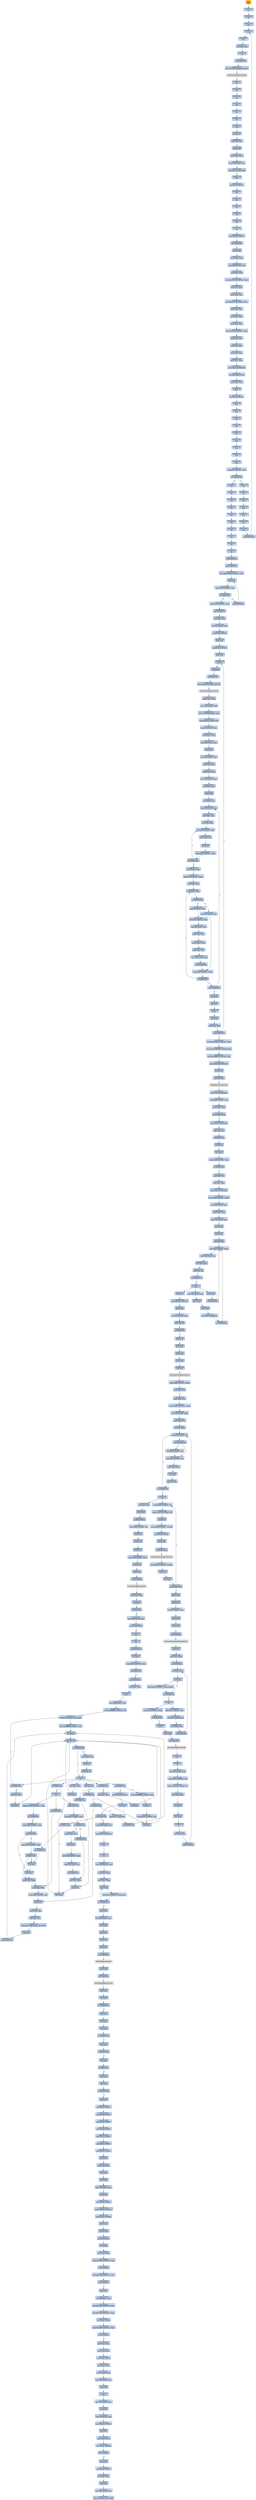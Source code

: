 digraph G {
node[shape=rectangle,style=filled,fillcolor=lightsteelblue,color=lightsteelblue]
bgcolor="transparent"
a0x004014e1nop_[label="start\nnop ",fillcolor="orange",color="lightgrey"];
a0x004014e2nop_[label="0x004014e2\nnop "];
a0x004014e3nop_[label="0x004014e3\nnop "];
a0x004014e4nop_[label="0x004014e4\nnop "];
a0x004014e5nop_[label="0x004014e5\nnop "];
a0x004014e6nop_[label="0x004014e6\nnop "];
a0x004014e7xorl_eax_eax[label="0x004014e7\nxorl %eax, %eax"];
a0x004014e9nop_[label="0x004014e9\nnop "];
a0x004014eacall_0x00401536[label="0x004014ea\ncall 0x00401536"];
a0x00401536jmp_GetTickCount_kernel32_dll[label="0x00401536\njmp GetTickCount@kernel32.dll"];
GetTickCount_kernel32_dll[label="GetTickCount@kernel32.dll",fillcolor="lightgrey",color="lightgrey"];
a0x004014efnop_[label="0x004014ef\nnop "];
a0x004014f0nop_[label="0x004014f0\nnop "];
a0x004014f1nop_[label="0x004014f1\nnop "];
a0x004014f2nop_[label="0x004014f2\nnop "];
a0x004014f3nop_[label="0x004014f3\nnop "];
a0x004014f4nop_[label="0x004014f4\nnop "];
a0x004014f5nop_[label="0x004014f5\nnop "];
a0x004014f6pushl_eax[label="0x004014f6\npushl %eax"];
a0x004014f7call_0x0040158a[label="0x004014f7\ncall 0x0040158a"];
a0x0040158apushl_ebp[label="0x0040158a\npushl %ebp"];
a0x0040158bmovl_esp_ebp[label="0x0040158b\nmovl %esp, %ebp"];
a0x0040158dmovl_0x8ebp__eax[label="0x0040158d\nmovl 0x8(%ebp), %eax"];
a0x00401590movl_eax_0x004010d0[label="0x00401590\nmovl %eax, 0x004010d0"];
a0x00401595leave_[label="0x00401595\nleave "];
a0x00401596ret_0x4UINT16[label="0x00401596\nret $0x4<UINT16>"];
a0x004014fcnop_[label="0x004014fc\nnop "];
a0x004014fdnop_[label="0x004014fd\nnop "];
a0x004014fenop_[label="0x004014fe\nnop "];
a0x004014ffnop_[label="0x004014ff\nnop "];
a0x00401500nop_[label="0x00401500\nnop "];
a0x00401501nop_[label="0x00401501\nnop "];
a0x00401502pushl_0x28UINT8[label="0x00401502\npushl $0x28<UINT8>"];
a0x00401504call_0x00401550[label="0x00401504\ncall 0x00401550"];
a0x00401550pushl_ebp[label="0x00401550\npushl %ebp"];
a0x00401551movl_esp_ebp[label="0x00401551\nmovl %esp, %ebp"];
a0x00401553movl_0x004010d0_eax[label="0x00401553\nmovl 0x004010d0, %eax"];
a0x00401558xorl_edx_edx[label="0x00401558\nxorl %edx, %edx"];
a0x0040155amovl_0x1f31dUINT32_ecx[label="0x0040155a\nmovl $0x1f31d<UINT32>, %ecx"];
a0x0040155fdivl_ecx_eax[label="0x0040155f\ndivl %ecx, %eax"];
a0x00401561movl_eax_ecx[label="0x00401561\nmovl %eax, %ecx"];
a0x00401563movl_0x41a7UINT32_eax[label="0x00401563\nmovl $0x41a7<UINT32>, %eax"];
a0x00401568mull_edx_eax[label="0x00401568\nmull %edx, %eax"];
a0x0040156amovl_ecx_edx[label="0x0040156a\nmovl %ecx, %edx"];
a0x0040156cmovl_eax_ecx[label="0x0040156c\nmovl %eax, %ecx"];
a0x0040156emovl_0xb14UINT32_eax[label="0x0040156e\nmovl $0xb14<UINT32>, %eax"];
a0x00401573mull_edx_eax[label="0x00401573\nmull %edx, %eax"];
a0x00401575subl_eax_ecx[label="0x00401575\nsubl %eax, %ecx"];
a0x00401577xorl_edx_edx[label="0x00401577\nxorl %edx, %edx"];
a0x00401579movl_ecx_eax[label="0x00401579\nmovl %ecx, %eax"];
a0x0040157bmovl_ecx_0x004010d0[label="0x0040157b\nmovl %ecx, 0x004010d0"];
a0x00401581divl_0x8ebp__eax[label="0x00401581\ndivl 0x8(%ebp), %eax"];
a0x00401584movl_edx_eax[label="0x00401584\nmovl %edx, %eax"];
a0x00401586leave_[label="0x00401586\nleave "];
a0x00401587ret_0x4UINT16[label="0x00401587\nret $0x4<UINT16>"];
a0x00401509nop_[label="0x00401509\nnop "];
a0x0040150anop_[label="0x0040150a\nnop "];
a0x0040150bnop_[label="0x0040150b\nnop "];
a0x0040150cnop_[label="0x0040150c\nnop "];
a0x0040150dnop_[label="0x0040150d\nnop "];
a0x0040150enop_[label="0x0040150e\nnop "];
a0x0040150fnop_[label="0x0040150f\nnop "];
a0x00401510nop_[label="0x00401510\nnop "];
a0x00401511nop_[label="0x00401511\nnop "];
a0x00401512cmpl_0xbUINT8_eax[label="0x00401512\ncmpl $0xb<UINT8>, %eax"];
a0x00401515jne_0x00401526[label="0x00401515\njne 0x00401526"];
a0x00401526nop_[label="0x00401526\nnop "];
a0x00401527nop_[label="0x00401527\nnop "];
a0x00401528nop_[label="0x00401528\nnop "];
a0x00401529nop_[label="0x00401529\nnop "];
a0x0040152anop_[label="0x0040152a\nnop "];
a0x0040152bnop_[label="0x0040152b\nnop "];
a0x0040152cnop_[label="0x0040152c\nnop "];
a0x0040152djmp_0x004014e5[label="0x0040152d\njmp 0x004014e5"];
a0x00401517nop_[label="0x00401517\nnop "];
a0x00401518nop_[label="0x00401518\nnop "];
a0x00401519nop_[label="0x00401519\nnop "];
a0x0040151anop_[label="0x0040151a\nnop "];
a0x0040151bnop_[label="0x0040151b\nnop "];
a0x0040151cnop_[label="0x0040151c\nnop "];
a0x0040151dnop_[label="0x0040151d\nnop "];
a0x0040151enop_[label="0x0040151e\nnop "];
a0x0040151fnop_[label="0x0040151f\nnop "];
a0x00401520nop_[label="0x00401520\nnop "];
a0x00401521call_0x0040141f[label="0x00401521\ncall 0x0040141f"];
a0x0040141fjmp_0x00401427[label="0x0040141f\njmp 0x00401427"];
a0x00401427movl_0x401000UINT32_edi[label="0x00401427\nmovl $0x401000<UINT32>, %edi"];
a0x0040142cincl_eax[label="0x0040142c\nincl %eax"];
a0x0040142dcmpl_0x22UINT8_eax[label="0x0040142d\ncmpl $0x22<UINT8>, %eax"];
a0x00401430jbe_0x00401437[label="0x00401430\njbe 0x00401437"];
a0x00401437jmp_0x0040142c[label="0x00401437\njmp 0x0040142c"];
a0x00401432addl_0x16UINT8_edi[label="0x00401432\naddl $0x16<UINT8>, %edi"];
a0x00401435jmp_0x00401439[label="0x00401435\njmp 0x00401439"];
a0x00401439xorl_eax_eax[label="0x00401439\nxorl %eax, %eax"];
a0x0040143bleal_0x21edi__ebx[label="0x0040143b\nleal 0x21(%edi), %ebx"];
a0x0040143epushl_0xaUINT8[label="0x0040143e\npushl $0xa<UINT8>"];
a0x00401440popl_eax[label="0x00401440\npopl %eax"];
a0x00401441pushl_0x4UINT8[label="0x00401441\npushl $0x4<UINT8>"];
a0x00401443popl_ecx[label="0x00401443\npopl %ecx"];
a0x00401444pusha_[label="0x00401444\npusha "];
a0x00401445pushl_edi[label="0x00401445\npushl %edi"];
a0x00401446call_0x0040153c[label="0x00401446\ncall 0x0040153c"];
a0x0040153cjmp_LoadLibraryA_kernel32_dll[label="0x0040153c\njmp LoadLibraryA@kernel32.dll"];
LoadLibraryA_kernel32_dll[label="LoadLibraryA@kernel32.dll",fillcolor="lightgrey",color="lightgrey"];
a0x0040144bxchgl_eax_ebp[label="0x0040144b\nxchgl %eax, %ebp"];
a0x0040144cmovl_0x3cebp__edx[label="0x0040144c\nmovl 0x3c(%ebp), %edx"];
a0x0040144fmovl_0x78edxebp__esi[label="0x0040144f\nmovl 0x78(%edx,%ebp), %esi"];
a0x00401453leal_0x18esiebp__esi[label="0x00401453\nleal 0x18(%esi,%ebp), %esi"];
a0x00401457lodsl_ds_esi__eax[label="0x00401457\nlodsl %ds:(%esi), %eax"];
a0x00401458xchgl_eax_ecx[label="0x00401458\nxchgl %eax, %ecx"];
a0x00401459lodsl_ds_esi__eax[label="0x00401459\nlodsl %ds:(%esi), %eax"];
a0x0040145apushl_eax[label="0x0040145a\npushl %eax"];
a0x0040145blodsl_ds_esi__eax[label="0x0040145b\nlodsl %ds:(%esi), %eax"];
a0x0040145caddl_ebp_eax[label="0x0040145c\naddl %ebp, %eax"];
a0x0040145exchgl_eax_edx[label="0x0040145e\nxchgl %eax, %edx"];
a0x0040145flodsl_ds_esi__eax[label="0x0040145f\nlodsl %ds:(%esi), %eax"];
a0x00401460addl_ebp_eax[label="0x00401460\naddl %ebp, %eax"];
a0x00401462pushl_eax[label="0x00401462\npushl %eax"];
a0x00401463movl_edx_esi[label="0x00401463\nmovl %edx, %esi"];
a0x00401465lodsl_ds_esi__eax[label="0x00401465\nlodsl %ds:(%esi), %eax"];
a0x00401466addl_ebp_eax[label="0x00401466\naddl %ebp, %eax"];
a0x00401468xorl_edx_edx[label="0x00401468\nxorl %edx, %edx"];
a0x0040146aroll_0x3UINT8_edx[label="0x0040146a\nroll $0x3<UINT8>, %edx"];
a0x0040146dxorb_eax__dl[label="0x0040146d\nxorb (%eax), %dl"];
a0x0040146fincl_eax[label="0x0040146f\nincl %eax"];
a0x00401470cmpb_0x0UINT8_eax_[label="0x00401470\ncmpb $0x0<UINT8>, (%eax)"];
a0x00401473jne_0x0040146a[label="0x00401473\njne 0x0040146a"];
a0x00401475movl_esp__eax[label="0x00401475\nmovl (%esp), %eax"];
a0x00401478addl_0x2UINT8_esp_[label="0x00401478\naddl $0x2<UINT8>, (%esp)"];
a0x0040147cmovl_ebx_edi[label="0x0040147c\nmovl %ebx, %edi"];
a0x0040147ecmpl_edx_edi_[label="0x0040147e\ncmpl %edx, (%edi)"];
a0x00401480jne_0x00401495[label="0x00401480\njne 0x00401495"];
a0x00401495scasl_es_edi__eax[label="0x00401495\nscasl %es:(%edi), %eax"];
a0x00401496cmpl_0x0UINT8_edi_[label="0x00401496\ncmpl $0x0<UINT8>, (%edi)"];
a0x00401499jne_0x0040147e[label="0x00401499\njne 0x0040147e"];
a0x0040149bloop_0x00401465[label="0x0040149b\nloop 0x00401465"];
a0x00401482movzwl_eax__eax[label="0x00401482\nmovzwl (%eax), %eax"];
a0x00401485shll_0x2UINT8_eax[label="0x00401485\nshll $0x2<UINT8>, %eax"];
a0x00401488addl_0x4esp__eax[label="0x00401488\naddl 0x4(%esp), %eax"];
a0x0040148caddl_ebp_eax[label="0x0040148c\naddl %ebp, %eax"];
a0x0040148emovl_eax__eax[label="0x0040148e\nmovl (%eax), %eax"];
a0x00401490addl_ebp_eax[label="0x00401490\naddl %ebp, %eax"];
a0x00401492stosl_eax_es_edi_[label="0x00401492\nstosl %eax, %es:(%edi)"];
a0x00401493jmp_0x00401496[label="0x00401493\njmp 0x00401496"];
a0x0040149dpopl_eax[label="0x0040149d\npopl %eax"];
a0x0040149epopl_eax[label="0x0040149e\npopl %eax"];
a0x0040149fpopa_[label="0x0040149f\npopa "];
a0x004014a0decl_eax[label="0x004014a0\ndecl %eax"];
a0x004014a1addl_eax_edi[label="0x004014a1\naddl %eax, %edi"];
a0x004014a3loop_0x00401444[label="0x004014a3\nloop 0x00401444"];
a0x004014a5movl_0x40159cUINT32_ebp[label="0x004014a5\nmovl $0x40159c<UINT32>, %ebp"];
a0x004014aamovb_0x0UINT8_0x400ebp_[label="0x004014aa\nmovb $0x0<UINT8>, 0x400(%ebp)"];
a0x004014b1movl_0x40abfcUINT32_esi[label="0x004014b1\nmovl $0x40abfc<UINT32>, %esi"];
a0x004014b6pushl_0x5200UINT32[label="0x004014b6\npushl $0x5200<UINT32>"];
a0x004014bbpushl_ecx[label="0x004014bb\npushl %ecx"];
a0x004014bccall_0x24ebx_[label="0x004014bc\ncall 0x24(%ebx)"];
GlobalAlloc_kernel32_dll[label="GlobalAlloc@kernel32.dll",fillcolor="lightgrey",color="lightgrey"];
a0x004014bfmovl_eax_0x60ebx_[label="0x004014bf\nmovl %eax, 0x60(%ebx)"];
a0x004014c2subl_0x4UINT8_esi[label="0x004014c2\nsubl $0x4<UINT8>, %esi"];
a0x004014c5movl_esi__ecx[label="0x004014c5\nmovl (%esi), %ecx"];
a0x004014c7jecxz_0x004014d5[label="0x004014c7\njecxz 0x004014d5"];
a0x004014c9movl_ecx_0x6cebx_[label="0x004014c9\nmovl %ecx, 0x6c(%ebx)"];
a0x004014ccsubl_ecx_esi[label="0x004014cc\nsubl %ecx, %esi"];
a0x004014cecall_0x004011ef[label="0x004014ce\ncall 0x004011ef"];
a0x004011efpushl_esi[label="0x004011ef\npushl %esi"];
a0x004011f0incl_eax[label="0x004011f0\nincl %eax"];
a0x004011f1cmpl_0x22UINT8_eax[label="0x004011f1\ncmpl $0x22<UINT8>, %eax"];
a0x004011f4jbe_0x004011f8[label="0x004011f4\njbe 0x004011f8"];
a0x004011f6jmp_0x004011fa[label="0x004011f6\njmp 0x004011fa"];
a0x004011faxorl_eax_eax[label="0x004011fa\nxorl %eax, %eax"];
a0x004011fcmovl_esp_0x64ebx_[label="0x004011fc\nmovl %esp, 0x64(%ebx)"];
a0x004011ffmovb_0x0UINT8_ebp_[label="0x004011ff\nmovb $0x0<UINT8>, (%ebp)"];
a0x00401203lodsl_ds_esi__eax[label="0x00401203\nlodsl %ds:(%esi), %eax"];
a0x00401204xchgl_eax_edx[label="0x00401204\nxchgl %eax, %edx"];
a0x00401205lodsl_ds_esi__eax[label="0x00401205\nlodsl %ds:(%esi), %eax"];
a0x00401206pushl_eax[label="0x00401206\npushl %eax"];
a0x00401207pushl_esi[label="0x00401207\npushl %esi"];
a0x00401208call_0x58ebx_[label="0x00401208\ncall 0x58(%ebx)"];
a0x00401413rorb_0x4UINT8_esi_[label="0x00401413\nrorb $0x4<UINT8>, (%esi)"];
a0x00401416lodsb_ds_esi__al[label="0x00401416\nlodsb %ds:(%esi), %al"];
a0x00401417decl_0x6cebx_[label="0x00401417\ndecl 0x6c(%ebx)"];
a0x0040141atestb_al_al[label="0x0040141a\ntestb %al, %al"];
a0x0040141cjne_0x00401413[label="0x0040141c\njne 0x00401413"];
a0x0040141eret[label="0x0040141e\nret"];
a0x0040120bpushl_esi[label="0x0040120b\npushl %esi"];
a0x0040120ccall_0x58ebx_[label="0x0040120c\ncall 0x58(%ebx)"];
a0x0040120flodsl_ds_esi__eax[label="0x0040120f\nlodsl %ds:(%esi), %eax"];
a0x00401210pushl_eax[label="0x00401210\npushl %eax"];
a0x00401211pushl_edx[label="0x00401211\npushl %edx"];
a0x00401212movl_esi_0x68ebx_[label="0x00401212\nmovl %esi, 0x68(%ebx)"];
a0x00401215call_0x58ebx_[label="0x00401215\ncall 0x58(%ebx)"];
a0x00401218pushl_esi[label="0x00401218\npushl %esi"];
a0x00401219pushl_0x1f4UINT32[label="0x00401219\npushl $0x1f4<UINT32>"];
a0x0040121epushl_ebp[label="0x0040121e\npushl %ebp"];
a0x0040121fmovl_0x1cebx__ecx[label="0x0040121f\nmovl 0x1c(%ebx), %ecx"];
a0x00401222testb_dl_dl[label="0x00401222\ntestb %dl, %dl"];
a0x00401224je_0x00401249[label="0x00401224\nje 0x00401249"];
a0x00401249popl_eax[label="0x00401249\npopl %eax"];
a0x0040124apopl_edx[label="0x0040124a\npopl %edx"];
a0x0040124bpushl_eax[label="0x0040124b\npushl %eax"];
a0x0040124cpushl_edx[label="0x0040124c\npushl %edx"];
a0x0040124dcall_ecx[label="0x0040124d\ncall %ecx"];
GetTempPathA_kernel32_dll[label="GetTempPathA@kernel32.dll",fillcolor="lightgrey",color="lightgrey"];
a0x0040124fcmpb_0x0UINT8_ebp_[label="0x0040124f\ncmpb $0x0<UINT8>, (%ebp)"];
a0x00401253jne_0x00401259[label="0x00401253\njne 0x00401259"];
a0x00401259movl_ebp_edi[label="0x00401259\nmovl %ebp, %edi"];
a0x0040125bmovl_0x1f4UINT32_ecx[label="0x0040125b\nmovl $0x1f4<UINT32>, %ecx"];
a0x00401260movl_0x5cebx__edx[label="0x00401260\nmovl 0x5c(%ebx), %edx"];
a0x00401263movl_ebp_esi[label="0x00401263\nmovl %ebp, %esi"];
a0x00401265call_0x54ebx_[label="0x00401265\ncall 0x54(%ebx)"];
a0x00401402lodsb_ds_esi__al[label="0x00401402\nlodsb %ds:(%esi), %al"];
a0x00401403jecxz_0x00401408[label="0x00401403\njecxz 0x00401408"];
a0x00401405rolb_0x4UINT8_al[label="0x00401405\nrolb $0x4<UINT8>, %al"];
a0x00401408rorb_0x4UINT8_al[label="0x00401408\nrorb $0x4<UINT8>, %al"];
a0x0040140bmovb_al_edx_[label="0x0040140b\nmovb %al, (%edx)"];
a0x0040140dincl_edx[label="0x0040140d\nincl %edx"];
a0x0040140etestb_al_al[label="0x0040140e\ntestb %al, %al"];
a0x00401410jne_0x00401402[label="0x00401410\njne 0x00401402"];
a0x00401412ret[label="0x00401412\nret"];
a0x00401268movb_0x5cUINT8_al[label="0x00401268\nmovb $0x5c<UINT8>, %al"];
a0x0040126arepnz_scasb_es_edi__al[label="0x0040126a\nrepnz scasb %es:(%edi), %al"];
a0x0040126cpushl_ecx[label="0x0040126c\npushl %ecx"];
a0x0040126dmovb_0x0UINT8__1edi_[label="0x0040126d\nmovb $0x0<UINT8>, -1(%edi)"];
a0x00401271pushl_0x0UINT8[label="0x00401271\npushl $0x0<UINT8>"];
a0x00401273pushl_ebp[label="0x00401273\npushl %ebp"];
a0x00401274call_0x38ebx_[label="0x00401274\ncall 0x38(%ebx)"];
CreateDirectoryA_kernel32_dll[label="CreateDirectoryA@kernel32.dll",fillcolor="lightgrey",color="lightgrey"];
a0x00401277movb_0x5cUINT8__1edi_[label="0x00401277\nmovb $0x5c<UINT8>, -1(%edi)"];
a0x0040127bpopl_ecx[label="0x0040127b\npopl %ecx"];
a0x0040127cincl_ecx[label="0x0040127c\nincl %ecx"];
a0x0040127dloop_0x00401268[label="0x0040127d\nloop 0x00401268"];
a0x0040127fpushl_ebp[label="0x0040127f\npushl %ebp"];
a0x00401280pushl_ecx[label="0x00401280\npushl %ecx"];
a0x00401281leal_0x70ebx__eax[label="0x00401281\nleal 0x70(%ebx), %eax"];
a0x00401284pushl_eax[label="0x00401284\npushl %eax"];
a0x00401285pushl_ebp[label="0x00401285\npushl %ebp"];
a0x00401286call_0x18ebx_[label="0x00401286\ncall 0x18(%ebx)"];
GetTempFileNameA_kernel32_dll[label="GetTempFileNameA@kernel32.dll",fillcolor="lightgrey",color="lightgrey"];
a0x00401289popl_esi[label="0x00401289\npopl %esi"];
a0x0040128amovl_esi_edx[label="0x0040128a\nmovl %esi, %edx"];
a0x0040128ccall_0x50ebx_[label="0x0040128c\ncall 0x50(%ebx)"];
a0x004013f7xorl_ecx_ecx[label="0x004013f7\nxorl %ecx, %ecx"];
a0x004013f9incl_ecx[label="0x004013f9\nincl %ecx"];
a0x004013facmpb_0x0UINT8__1ecxedx_[label="0x004013fa\ncmpb $0x0<UINT8>, -1(%ecx,%edx)"];
a0x004013ffjne_0x004013f9[label="0x004013ff\njne 0x004013f9"];
a0x00401401ret[label="0x00401401\nret"];
a0x0040128faddl_0xcUINT8_ecx[label="0x0040128f\naddl $0xc<UINT8>, %ecx"];
a0x00401292subl_ecx_0x6cebx_[label="0x00401292\nsubl %ecx, 0x6c(%ebx)"];
a0x00401295movl_ebp_edx[label="0x00401295\nmovl %ebp, %edx"];
a0x00401297call_0x50ebx_[label="0x00401297\ncall 0x50(%ebx)"];
a0x0040129ashrl_0xcUINT8_esp_[label="0x0040129a\nshrl $0xc<UINT8>, (%esp)"];
a0x0040129ejae_0x004012a6[label="0x0040129e\njae 0x004012a6"];
a0x004012a6pusha_[label="0x004012a6\npusha "];
a0x004012a7pushl_ebp[label="0x004012a7\npushl %ebp"];
a0x004012a8call_0x2cebx_[label="0x004012a8\ncall 0x2c(%ebx)"];
DeleteFileA_kernel32_dll[label="DeleteFileA@kernel32.dll",fillcolor="lightgrey",color="lightgrey"];
a0x004012abpopa_[label="0x004012ab\npopa "];
a0x004012acstd_[label="0x004012ac\nstd "];
a0x004012adleal_ecxedx__edi[label="0x004012ad\nleal (%ecx,%edx), %edi"];
a0x004012b0movb_0x5cUINT8_al[label="0x004012b0\nmovb $0x5c<UINT8>, %al"];
a0x004012b2repnz_scasb_es_edi__al[label="0x004012b2\nrepnz scasb %es:(%edi), %al"];
a0x004012b4movl_edi_edx[label="0x004012b4\nmovl %edi, %edx"];
a0x004012b6incl_edx[label="0x004012b6\nincl %edx"];
a0x004012b7incl_edx[label="0x004012b7\nincl %edx"];
a0x004012b8cld_[label="0x004012b8\ncld "];
a0x004012b9xorl_ecx_ecx[label="0x004012b9\nxorl %ecx, %ecx"];
a0x004012bbcall_0x54ebx_[label="0x004012bb\ncall 0x54(%ebx)"];
a0x004012bexorl_eax_eax[label="0x004012be\nxorl %eax, %eax"];
a0x004012c0pushl_eax[label="0x004012c0\npushl %eax"];
a0x004012c1pushl_0x8esp_[label="0x004012c1\npushl 0x8(%esp)"];
a0x004012c5movb_0x2UINT8_cl[label="0x004012c5\nmovb $0x2<UINT8>, %cl"];
a0x004012c7pushl_ecx[label="0x004012c7\npushl %ecx"];
a0x004012c8pushl_eax[label="0x004012c8\npushl %eax"];
a0x004012c9pushl_ecx[label="0x004012c9\npushl %ecx"];
a0x004012cashll_0x1dUINT8_ecx[label="0x004012ca\nshll $0x1d<UINT8>, %ecx"];
a0x004012cdpushl_ecx[label="0x004012cd\npushl %ecx"];
a0x004012cepushl_ebp[label="0x004012ce\npushl %ebp"];
a0x004012cfcall_0x10ebx_[label="0x004012cf\ncall 0x10(%ebx)"];
CreateFileA_kernel32_dll[label="CreateFileA@kernel32.dll",fillcolor="lightgrey",color="lightgrey"];
a0x004012d2movl_eax_edi[label="0x004012d2\nmovl %eax, %edi"];
a0x004012d4incl_eax[label="0x004012d4\nincl %eax"];
a0x004012d5je_0x004013f2[label="0x004012d5\nje 0x004013f2"];
a0x004012dbmovl_0x6cebx__ecx[label="0x004012db\nmovl 0x6c(%ebx), %ecx"];
a0x004012dejecxz_0x00401300[label="0x004012de\njecxz 0x00401300"];
a0x004012e0nop_[label="0x004012e0\nnop "];
a0x004012e1nop_[label="0x004012e1\nnop "];
a0x004012e2call_0x00401150[label="0x004012e2\ncall 0x00401150"];
a0x00401150incl_eax[label="0x00401150\nincl %eax"];
a0x00401151cmpl_0x22UINT8_eax[label="0x00401151\ncmpl $0x22<UINT8>, %eax"];
a0x00401154jbe_0x00401158[label="0x00401154\njbe 0x00401158"];
a0x00401156jmp_0x0040115c[label="0x00401156\njmp 0x0040115c"];
a0x0040115cxorl_eax_eax[label="0x0040115c\nxorl %eax, %eax"];
a0x0040115epusha_[label="0x0040115e\npusha "];
a0x0040115fmovl_0x60ebx__edi[label="0x0040115f\nmovl 0x60(%ebx), %edi"];
a0x00401162movb_0xffffff80UINT8_dl[label="0x00401162\nmovb $0xffffff80<UINT8>, %dl"];
a0x00401164movsb_ds_esi__es_edi_[label="0x00401164\nmovsb %ds:(%esi), %es:(%edi)"];
a0x00401165movb_0xffffff80UINT8_dh[label="0x00401165\nmovb $0xffffff80<UINT8>, %dh"];
a0x00401167call_ebx_[label="0x00401167\ncall (%ebx)"];
a0x004011d0addb_dl_dl[label="0x004011d0\naddb %dl, %dl"];
a0x004011d2jne_0x004011d9[label="0x004011d2\njne 0x004011d9"];
a0x004011d4movb_esi__dl[label="0x004011d4\nmovb (%esi), %dl"];
a0x004011d6incl_esi[label="0x004011d6\nincl %esi"];
a0x004011d7adcb_dl_dl[label="0x004011d7\nadcb %dl, %dl"];
a0x004011d9ret[label="0x004011d9\nret"];
a0x00401169jae_0x00401164[label="0x00401169\njae 0x00401164"];
a0x0040116bxorl_ecx_ecx[label="0x0040116b\nxorl %ecx, %ecx"];
a0x0040116dcall_ebx_[label="0x0040116d\ncall (%ebx)"];
a0x0040116fjae_0x00401187[label="0x0040116f\njae 0x00401187"];
a0x00401171xorl_eax_eax[label="0x00401171\nxorl %eax, %eax"];
a0x00401173call_ebx_[label="0x00401173\ncall (%ebx)"];
a0x00401175jae_0x0040119a[label="0x00401175\njae 0x0040119a"];
a0x00401177movb_0xffffff80UINT8_dh[label="0x00401177\nmovb $0xffffff80<UINT8>, %dh"];
a0x00401179incl_ecx[label="0x00401179\nincl %ecx"];
a0x0040117amovb_0x10UINT8_al[label="0x0040117a\nmovb $0x10<UINT8>, %al"];
a0x0040117ccall_ebx_[label="0x0040117c\ncall (%ebx)"];
a0x0040117eadcb_al_al[label="0x0040117e\nadcb %al, %al"];
a0x00401180jae_0x0040117c[label="0x00401180\njae 0x0040117c"];
a0x00401182jne_0x004011c6[label="0x00401182\njne 0x004011c6"];
a0x00401184stosb_al_es_edi_[label="0x00401184\nstosb %al, %es:(%edi)"];
a0x00401185jmp_0x00401167[label="0x00401185\njmp 0x00401167"];
a0x0040119alodsb_ds_esi__al[label="0x0040119a\nlodsb %ds:(%esi), %al"];
a0x0040119bshrl_eax[label="0x0040119b\nshrl %eax"];
a0x0040119dje_0x004011e6[label="0x0040119d\nje 0x004011e6"];
a0x0040119fadcl_ecx_ecx[label="0x0040119f\nadcl %ecx, %ecx"];
a0x004011a1jmp_0x004011bf[label="0x004011a1\njmp 0x004011bf"];
a0x004011bfincl_ecx[label="0x004011bf\nincl %ecx"];
a0x004011c0incl_ecx[label="0x004011c0\nincl %ecx"];
a0x004011c1xchgl_eax_ebp[label="0x004011c1\nxchgl %eax, %ebp"];
a0x004011c2movl_ebp_eax[label="0x004011c2\nmovl %ebp, %eax"];
a0x004011c4movb_0x0UINT8_dh[label="0x004011c4\nmovb $0x0<UINT8>, %dh"];
a0x004011c6pushl_esi[label="0x004011c6\npushl %esi"];
a0x004011c7movl_edi_esi[label="0x004011c7\nmovl %edi, %esi"];
a0x004011c9subl_eax_esi[label="0x004011c9\nsubl %eax, %esi"];
a0x004011cbrepz_movsb_ds_esi__es_edi_[label="0x004011cb\nrepz movsb %ds:(%esi), %es:(%edi)"];
a0x004011cdpopl_esi[label="0x004011cd\npopl %esi"];
a0x004011cejmp_0x00401167[label="0x004011ce\njmp 0x00401167"];
a0x00401187call_0x004011dc[label="0x00401187\ncall 0x004011dc"];
a0x004011dcincl_ecx[label="0x004011dc\nincl %ecx"];
a0x004011ddcall_ebx_[label="0x004011dd\ncall (%ebx)"];
a0x004011dfadcl_ecx_ecx[label="0x004011df\nadcl %ecx, %ecx"];
a0x004011e1call_ebx_[label="0x004011e1\ncall (%ebx)"];
a0x004011e3jb_0x004011dd[label="0x004011e3\njb 0x004011dd"];
a0x004011e5ret[label="0x004011e5\nret"];
a0x0040118caddb_dh_dh[label="0x0040118c\naddb %dh, %dh"];
a0x0040118esbbl_0x1UINT8_ecx[label="0x0040118e\nsbbl $0x1<UINT8>, %ecx"];
a0x00401191jne_0x004011a3[label="0x00401191\njne 0x004011a3"];
a0x00401193call_0x004011da[label="0x00401193\ncall 0x004011da"];
a0x004011daxorl_ecx_ecx[label="0x004011da\nxorl %ecx, %ecx"];
a0x00401198jmp_0x004011c2[label="0x00401198\njmp 0x004011c2"];
a0x004011a3xchgl_eax_ecx[label="0x004011a3\nxchgl %eax, %ecx"];
a0x004011a4decl_eax[label="0x004011a4\ndecl %eax"];
a0x004011a5shll_0x8UINT8_eax[label="0x004011a5\nshll $0x8<UINT8>, %eax"];
a0x004011a8lodsb_ds_esi__al[label="0x004011a8\nlodsb %ds:(%esi), %al"];
a0x004011a9call_0x004011da[label="0x004011a9\ncall 0x004011da"];
a0x004011aecmpl_0x7d00UINT32_eax[label="0x004011ae\ncmpl $0x7d00<UINT32>, %eax"];
a0x004011b3jae_0x004011bf[label="0x004011b3\njae 0x004011bf"];
a0x004011b5cmpb_0x5UINT8_ah[label="0x004011b5\ncmpb $0x5<UINT8>, %ah"];
a0x004011b8jae_0x004011c0[label="0x004011b8\njae 0x004011c0"];
a0x004011bacmpl_0x7fUINT8_eax[label="0x004011ba\ncmpl $0x7f<UINT8>, %eax"];
a0x004011bdja_0x004011c1[label="0x004011bd\nja 0x004011c1"];
a0x004011e6subl_0x60ebx__edi[label="0x004011e6\nsubl 0x60(%ebx), %edi"];
a0x004011e9movl_edi_0x1cesp_[label="0x004011e9\nmovl %edi, 0x1c(%esp)"];
a0x004011edpopa_[label="0x004011ed\npopa "];
a0x004011eeret[label="0x004011ee\nret"];
a0x004012e7movl_0x60ebx__esi[label="0x004012e7\nmovl 0x60(%ebx), %esi"];
a0x004012eamovl_eax_ecx[label="0x004012ea\nmovl %eax, %ecx"];
a0x004012ecmovl_ecx_eax[label="0x004012ec\nmovl %ecx, %eax"];
a0x004012eedecl_eax[label="0x004012ee\ndecl %eax"];
a0x004012efrorb_0x3UINT8_eaxesi_[label="0x004012ef\nrorb $0x3<UINT8>, (%eax,%esi)"];
a0x004012f3jne_0x004012ee[label="0x004012f3\njne 0x004012ee"];
a0x004012f5pushl_eax[label="0x004012f5\npushl %eax"];
a0x004012f6leal_0x6cebx__eax[label="0x004012f6\nleal 0x6c(%ebx), %eax"];
a0x004012f9pushl_eax[label="0x004012f9\npushl %eax"];
a0x004012fapushl_ecx[label="0x004012fa\npushl %ecx"];
a0x004012fbpushl_esi[label="0x004012fb\npushl %esi"];
a0x004012fcpushl_edi[label="0x004012fc\npushl %edi"];
a0x004012fdcall_0x28ebx_[label="0x004012fd\ncall 0x28(%ebx)"];
WriteFile_kernel32_dll[label="WriteFile@kernel32.dll",fillcolor="lightgrey",color="lightgrey"];
a0x00401300pushl_edi[label="0x00401300\npushl %edi"];
a0x00401301call_0x4ebx_[label="0x00401301\ncall 0x4(%ebx)"];
CloseHandle_kernel32_dll[label="CloseHandle@kernel32.dll",fillcolor="lightgrey",color="lightgrey"];
a0x00401304popl_edi[label="0x00401304\npopl %edi"];
a0x00401305shrl_edi[label="0x00401305\nshrl %edi"];
a0x00401307jae_0x00401316[label="0x00401307\njae 0x00401316"];
a0x00401316popl_eax[label="0x00401316\npopl %eax"];
a0x00401317popl_edx[label="0x00401317\npopl %edx"];
a0x00401318shrl_edi[label="0x00401318\nshrl %edi"];
a0x0040131ajae_0x00401352[label="0x0040131a\njae 0x00401352"];
a0x00401352shrl_edi[label="0x00401352\nshrl %edi"];
a0x00401354jae_0x0040136f[label="0x00401354\njae 0x0040136f"];
a0x0040136fshrl_edi[label="0x0040136f\nshrl %edi"];
a0x00401371jb_0x004013f2[label="0x00401371\njb 0x004013f2"];
a0x00401373popl_edx[label="0x00401373\npopl %edx"];
a0x00401374shrl_edi[label="0x00401374\nshrl %edi"];
a0x00401376jae_0x004013b4[label="0x00401376\njae 0x004013b4"];
a0x004013b4popl_ecx[label="0x004013b4\npopl %ecx"];
a0x004013b5pushl_0x0UINT8[label="0x004013b5\npushl $0x0<UINT8>"];
a0x004013b7pushl_0x0UINT8[label="0x004013b7\npushl $0x0<UINT8>"];
a0x004013b9pushl_0x0UINT8[label="0x004013b9\npushl $0x0<UINT8>"];
a0x004013bbpushl_0x0UINT8[label="0x004013bb\npushl $0x0<UINT8>"];
a0x004013bdpushl_0x0UINT8[label="0x004013bd\npushl $0x0<UINT8>"];
a0x004013bfpushl_0x0UINT8[label="0x004013bf\npushl $0x0<UINT8>"];
a0x004013c1pushl_0x0UINT8[label="0x004013c1\npushl $0x0<UINT8>"];
a0x004013c3pushl_ecx[label="0x004013c3\npushl %ecx"];
a0x004013c4pushl_0x5cebx_[label="0x004013c4\npushl 0x5c(%ebx)"];
a0x004013c7pushl_edx[label="0x004013c7\npushl %edx"];
a0x004013c8pushl_ebp[label="0x004013c8\npushl %ebp"];
a0x004013c9leal_0x70ebx__eax[label="0x004013c9\nleal 0x70(%ebx), %eax"];
a0x004013ccpushl_eax[label="0x004013cc\npushl %eax"];
a0x004013cdpushl_0x0UINT8[label="0x004013cd\npushl $0x0<UINT8>"];
a0x004013cfpushl_0x240UINT32[label="0x004013cf\npushl $0x240<UINT32>"];
a0x004013d4pushl_0x3cUINT8[label="0x004013d4\npushl $0x3c<UINT8>"];
a0x004013d6pushl_esp[label="0x004013d6\npushl %esp"];
a0x004013d7call_0x8ebx_[label="0x004013d7\ncall 0x8(%ebx)"];
a0x7ca40e25movl_edi_edi[label="0x7ca40e25\nmovl %edi, %edi"];
a0x7ca40e27pushl_ebp[label="0x7ca40e27\npushl %ebp"];
a0x7ca40e28movl_esp_ebp[label="0x7ca40e28\nmovl %esp, %ebp"];
a0x7ca40e2amovl_0x1094UINT32_eax[label="0x7ca40e2a\nmovl $0x1094<UINT32>, %eax"];
a0x7ca40e2fcall_0x7c9ef414[label="0x7ca40e2f\ncall 0x7c9ef414"];
a0x7c9ef414cmpl_0x1000UINT32_eax[label="0x7c9ef414\ncmpl $0x1000<UINT32>, %eax"];
a0x7c9ef419jae_0x7ca23a10[label="0x7c9ef419\njae 0x7ca23a10"];
a0x7ca23a10pushl_ecx[label="0x7ca23a10\npushl %ecx"];
a0x7ca23a11leal_0x8esp__ecx[label="0x7ca23a11\nleal 0x8(%esp), %ecx"];
a0x7ca23a15subl_0x1000UINT32_ecx[label="0x7ca23a15\nsubl $0x1000<UINT32>, %ecx"];
a0x7ca23a1bsubl_0x1000UINT32_eax[label="0x7ca23a1b\nsubl $0x1000<UINT32>, %eax"];
a0x7ca23a20testl_eax_ecx_[label="0x7ca23a20\ntestl %eax, (%ecx)"];
a0x7ca23a22cmpl_0x1000UINT32_eax[label="0x7ca23a22\ncmpl $0x1000<UINT32>, %eax"];
a0x7ca23a27jae_0x7ca23a15[label="0x7ca23a27\njae 0x7ca23a15"];
a0x7ca23a29subl_eax_ecx[label="0x7ca23a29\nsubl %eax, %ecx"];
a0x7ca23a2bmovl_esp_eax[label="0x7ca23a2b\nmovl %esp, %eax"];
a0x7ca23a2dtestl_eax_ecx_[label="0x7ca23a2d\ntestl %eax, (%ecx)"];
a0x7ca23a2fmovl_ecx_esp[label="0x7ca23a2f\nmovl %ecx, %esp"];
a0x7ca23a31movl_eax__ecx[label="0x7ca23a31\nmovl (%eax), %ecx"];
a0x7ca23a33movl_0x4eax__eax[label="0x7ca23a33\nmovl 0x4(%eax), %eax"];
a0x7ca23a36pushl_eax[label="0x7ca23a36\npushl %eax"];
a0x7ca23a37ret[label="0x7ca23a37\nret"];
a0x7ca40e34movl_0x7cbcf548_eax[label="0x7ca40e34\nmovl 0x7cbcf548, %eax"];
a0x7ca40e39pushl_esi[label="0x7ca40e39\npushl %esi"];
a0x7ca40e3amovl_0x8ebp__esi[label="0x7ca40e3a\nmovl 0x8(%ebp), %esi"];
a0x7ca40e3dpushl_0x3cUINT8[label="0x7ca40e3d\npushl $0x3c<UINT8>"];
a0x7ca40e3fpopl_edx[label="0x7ca40e3f\npopl %edx"];
a0x7ca40e40cmpl_edx_esi_[label="0x7ca40e40\ncmpl %edx, (%esi)"];
a0x7ca40e42movl_eax__4ebp_[label="0x7ca40e42\nmovl %eax, -4(%ebp)"];
a0x7ca40e45jne_0x7ca4abf7[label="0x7ca40e45\njne 0x7ca4abf7"];
a0x7ca40e4bpushl_edi[label="0x7ca40e4b\npushl %edi"];
a0x7ca40e4cpushl_0xeUINT8[label="0x7ca40e4c\npushl $0xe<UINT8>"];
a0x7ca40e4exorl_eax_eax[label="0x7ca40e4e\nxorl %eax, %eax"];
a0x7ca40e50popl_ecx[label="0x7ca40e50\npopl %ecx"];
a0x7ca40e51leal__4240ebp__edi[label="0x7ca40e51\nleal -4240(%ebp), %edi"];
a0x7ca40e57repz_stosl_eax_es_edi_[label="0x7ca40e57\nrepz stosl %eax, %es:(%edi)"];
a0x004014e1nop_ -> a0x004014e2nop_ [color="#000000"];
a0x004014e2nop_ -> a0x004014e3nop_ [color="#000000"];
a0x004014e3nop_ -> a0x004014e4nop_ [color="#000000"];
a0x004014e4nop_ -> a0x004014e5nop_ [color="#000000"];
a0x004014e5nop_ -> a0x004014e6nop_ [color="#000000"];
a0x004014e6nop_ -> a0x004014e7xorl_eax_eax [color="#000000"];
a0x004014e7xorl_eax_eax -> a0x004014e9nop_ [color="#000000"];
a0x004014e9nop_ -> a0x004014eacall_0x00401536 [color="#000000"];
a0x004014eacall_0x00401536 -> a0x00401536jmp_GetTickCount_kernel32_dll [color="#000000"];
a0x00401536jmp_GetTickCount_kernel32_dll -> GetTickCount_kernel32_dll [color="#000000"];
GetTickCount_kernel32_dll -> a0x004014efnop_ [color="#000000"];
a0x004014efnop_ -> a0x004014f0nop_ [color="#000000"];
a0x004014f0nop_ -> a0x004014f1nop_ [color="#000000"];
a0x004014f1nop_ -> a0x004014f2nop_ [color="#000000"];
a0x004014f2nop_ -> a0x004014f3nop_ [color="#000000"];
a0x004014f3nop_ -> a0x004014f4nop_ [color="#000000"];
a0x004014f4nop_ -> a0x004014f5nop_ [color="#000000"];
a0x004014f5nop_ -> a0x004014f6pushl_eax [color="#000000"];
a0x004014f6pushl_eax -> a0x004014f7call_0x0040158a [color="#000000"];
a0x004014f7call_0x0040158a -> a0x0040158apushl_ebp [color="#000000"];
a0x0040158apushl_ebp -> a0x0040158bmovl_esp_ebp [color="#000000"];
a0x0040158bmovl_esp_ebp -> a0x0040158dmovl_0x8ebp__eax [color="#000000"];
a0x0040158dmovl_0x8ebp__eax -> a0x00401590movl_eax_0x004010d0 [color="#000000"];
a0x00401590movl_eax_0x004010d0 -> a0x00401595leave_ [color="#000000"];
a0x00401595leave_ -> a0x00401596ret_0x4UINT16 [color="#000000"];
a0x00401596ret_0x4UINT16 -> a0x004014fcnop_ [color="#000000"];
a0x004014fcnop_ -> a0x004014fdnop_ [color="#000000"];
a0x004014fdnop_ -> a0x004014fenop_ [color="#000000"];
a0x004014fenop_ -> a0x004014ffnop_ [color="#000000"];
a0x004014ffnop_ -> a0x00401500nop_ [color="#000000"];
a0x00401500nop_ -> a0x00401501nop_ [color="#000000"];
a0x00401501nop_ -> a0x00401502pushl_0x28UINT8 [color="#000000"];
a0x00401502pushl_0x28UINT8 -> a0x00401504call_0x00401550 [color="#000000"];
a0x00401504call_0x00401550 -> a0x00401550pushl_ebp [color="#000000"];
a0x00401550pushl_ebp -> a0x00401551movl_esp_ebp [color="#000000"];
a0x00401551movl_esp_ebp -> a0x00401553movl_0x004010d0_eax [color="#000000"];
a0x00401553movl_0x004010d0_eax -> a0x00401558xorl_edx_edx [color="#000000"];
a0x00401558xorl_edx_edx -> a0x0040155amovl_0x1f31dUINT32_ecx [color="#000000"];
a0x0040155amovl_0x1f31dUINT32_ecx -> a0x0040155fdivl_ecx_eax [color="#000000"];
a0x0040155fdivl_ecx_eax -> a0x00401561movl_eax_ecx [color="#000000"];
a0x00401561movl_eax_ecx -> a0x00401563movl_0x41a7UINT32_eax [color="#000000"];
a0x00401563movl_0x41a7UINT32_eax -> a0x00401568mull_edx_eax [color="#000000"];
a0x00401568mull_edx_eax -> a0x0040156amovl_ecx_edx [color="#000000"];
a0x0040156amovl_ecx_edx -> a0x0040156cmovl_eax_ecx [color="#000000"];
a0x0040156cmovl_eax_ecx -> a0x0040156emovl_0xb14UINT32_eax [color="#000000"];
a0x0040156emovl_0xb14UINT32_eax -> a0x00401573mull_edx_eax [color="#000000"];
a0x00401573mull_edx_eax -> a0x00401575subl_eax_ecx [color="#000000"];
a0x00401575subl_eax_ecx -> a0x00401577xorl_edx_edx [color="#000000"];
a0x00401577xorl_edx_edx -> a0x00401579movl_ecx_eax [color="#000000"];
a0x00401579movl_ecx_eax -> a0x0040157bmovl_ecx_0x004010d0 [color="#000000"];
a0x0040157bmovl_ecx_0x004010d0 -> a0x00401581divl_0x8ebp__eax [color="#000000"];
a0x00401581divl_0x8ebp__eax -> a0x00401584movl_edx_eax [color="#000000"];
a0x00401584movl_edx_eax -> a0x00401586leave_ [color="#000000"];
a0x00401586leave_ -> a0x00401587ret_0x4UINT16 [color="#000000"];
a0x00401587ret_0x4UINT16 -> a0x00401509nop_ [color="#000000"];
a0x00401509nop_ -> a0x0040150anop_ [color="#000000"];
a0x0040150anop_ -> a0x0040150bnop_ [color="#000000"];
a0x0040150bnop_ -> a0x0040150cnop_ [color="#000000"];
a0x0040150cnop_ -> a0x0040150dnop_ [color="#000000"];
a0x0040150dnop_ -> a0x0040150enop_ [color="#000000"];
a0x0040150enop_ -> a0x0040150fnop_ [color="#000000"];
a0x0040150fnop_ -> a0x00401510nop_ [color="#000000"];
a0x00401510nop_ -> a0x00401511nop_ [color="#000000"];
a0x00401511nop_ -> a0x00401512cmpl_0xbUINT8_eax [color="#000000"];
a0x00401512cmpl_0xbUINT8_eax -> a0x00401515jne_0x00401526 [color="#000000"];
a0x00401515jne_0x00401526 -> a0x00401526nop_ [color="#000000",label="T"];
a0x00401526nop_ -> a0x00401527nop_ [color="#000000"];
a0x00401527nop_ -> a0x00401528nop_ [color="#000000"];
a0x00401528nop_ -> a0x00401529nop_ [color="#000000"];
a0x00401529nop_ -> a0x0040152anop_ [color="#000000"];
a0x0040152anop_ -> a0x0040152bnop_ [color="#000000"];
a0x0040152bnop_ -> a0x0040152cnop_ [color="#000000"];
a0x0040152cnop_ -> a0x0040152djmp_0x004014e5 [color="#000000"];
a0x0040152djmp_0x004014e5 -> a0x004014e5nop_ [color="#000000"];
a0x00401515jne_0x00401526 -> a0x00401517nop_ [color="#000000",label="F"];
a0x00401517nop_ -> a0x00401518nop_ [color="#000000"];
a0x00401518nop_ -> a0x00401519nop_ [color="#000000"];
a0x00401519nop_ -> a0x0040151anop_ [color="#000000"];
a0x0040151anop_ -> a0x0040151bnop_ [color="#000000"];
a0x0040151bnop_ -> a0x0040151cnop_ [color="#000000"];
a0x0040151cnop_ -> a0x0040151dnop_ [color="#000000"];
a0x0040151dnop_ -> a0x0040151enop_ [color="#000000"];
a0x0040151enop_ -> a0x0040151fnop_ [color="#000000"];
a0x0040151fnop_ -> a0x00401520nop_ [color="#000000"];
a0x00401520nop_ -> a0x00401521call_0x0040141f [color="#000000"];
a0x00401521call_0x0040141f -> a0x0040141fjmp_0x00401427 [color="#000000"];
a0x0040141fjmp_0x00401427 -> a0x00401427movl_0x401000UINT32_edi [color="#000000"];
a0x00401427movl_0x401000UINT32_edi -> a0x0040142cincl_eax [color="#000000"];
a0x0040142cincl_eax -> a0x0040142dcmpl_0x22UINT8_eax [color="#000000"];
a0x0040142dcmpl_0x22UINT8_eax -> a0x00401430jbe_0x00401437 [color="#000000"];
a0x00401430jbe_0x00401437 -> a0x00401437jmp_0x0040142c [color="#000000",label="T"];
a0x00401437jmp_0x0040142c -> a0x0040142cincl_eax [color="#000000"];
a0x00401430jbe_0x00401437 -> a0x00401432addl_0x16UINT8_edi [color="#000000",label="F"];
a0x00401432addl_0x16UINT8_edi -> a0x00401435jmp_0x00401439 [color="#000000"];
a0x00401435jmp_0x00401439 -> a0x00401439xorl_eax_eax [color="#000000"];
a0x00401439xorl_eax_eax -> a0x0040143bleal_0x21edi__ebx [color="#000000"];
a0x0040143bleal_0x21edi__ebx -> a0x0040143epushl_0xaUINT8 [color="#000000"];
a0x0040143epushl_0xaUINT8 -> a0x00401440popl_eax [color="#000000"];
a0x00401440popl_eax -> a0x00401441pushl_0x4UINT8 [color="#000000"];
a0x00401441pushl_0x4UINT8 -> a0x00401443popl_ecx [color="#000000"];
a0x00401443popl_ecx -> a0x00401444pusha_ [color="#000000"];
a0x00401444pusha_ -> a0x00401445pushl_edi [color="#000000"];
a0x00401445pushl_edi -> a0x00401446call_0x0040153c [color="#000000"];
a0x00401446call_0x0040153c -> a0x0040153cjmp_LoadLibraryA_kernel32_dll [color="#000000"];
a0x0040153cjmp_LoadLibraryA_kernel32_dll -> LoadLibraryA_kernel32_dll [color="#000000"];
LoadLibraryA_kernel32_dll -> a0x0040144bxchgl_eax_ebp [color="#000000"];
a0x0040144bxchgl_eax_ebp -> a0x0040144cmovl_0x3cebp__edx [color="#000000"];
a0x0040144cmovl_0x3cebp__edx -> a0x0040144fmovl_0x78edxebp__esi [color="#000000"];
a0x0040144fmovl_0x78edxebp__esi -> a0x00401453leal_0x18esiebp__esi [color="#000000"];
a0x00401453leal_0x18esiebp__esi -> a0x00401457lodsl_ds_esi__eax [color="#000000"];
a0x00401457lodsl_ds_esi__eax -> a0x00401458xchgl_eax_ecx [color="#000000"];
a0x00401458xchgl_eax_ecx -> a0x00401459lodsl_ds_esi__eax [color="#000000"];
a0x00401459lodsl_ds_esi__eax -> a0x0040145apushl_eax [color="#000000"];
a0x0040145apushl_eax -> a0x0040145blodsl_ds_esi__eax [color="#000000"];
a0x0040145blodsl_ds_esi__eax -> a0x0040145caddl_ebp_eax [color="#000000"];
a0x0040145caddl_ebp_eax -> a0x0040145exchgl_eax_edx [color="#000000"];
a0x0040145exchgl_eax_edx -> a0x0040145flodsl_ds_esi__eax [color="#000000"];
a0x0040145flodsl_ds_esi__eax -> a0x00401460addl_ebp_eax [color="#000000"];
a0x00401460addl_ebp_eax -> a0x00401462pushl_eax [color="#000000"];
a0x00401462pushl_eax -> a0x00401463movl_edx_esi [color="#000000"];
a0x00401463movl_edx_esi -> a0x00401465lodsl_ds_esi__eax [color="#000000"];
a0x00401465lodsl_ds_esi__eax -> a0x00401466addl_ebp_eax [color="#000000"];
a0x00401466addl_ebp_eax -> a0x00401468xorl_edx_edx [color="#000000"];
a0x00401468xorl_edx_edx -> a0x0040146aroll_0x3UINT8_edx [color="#000000"];
a0x0040146aroll_0x3UINT8_edx -> a0x0040146dxorb_eax__dl [color="#000000"];
a0x0040146dxorb_eax__dl -> a0x0040146fincl_eax [color="#000000"];
a0x0040146fincl_eax -> a0x00401470cmpb_0x0UINT8_eax_ [color="#000000"];
a0x00401470cmpb_0x0UINT8_eax_ -> a0x00401473jne_0x0040146a [color="#000000"];
a0x00401473jne_0x0040146a -> a0x0040146aroll_0x3UINT8_edx [color="#000000",label="T"];
a0x00401473jne_0x0040146a -> a0x00401475movl_esp__eax [color="#000000",label="F"];
a0x00401475movl_esp__eax -> a0x00401478addl_0x2UINT8_esp_ [color="#000000"];
a0x00401478addl_0x2UINT8_esp_ -> a0x0040147cmovl_ebx_edi [color="#000000"];
a0x0040147cmovl_ebx_edi -> a0x0040147ecmpl_edx_edi_ [color="#000000"];
a0x0040147ecmpl_edx_edi_ -> a0x00401480jne_0x00401495 [color="#000000"];
a0x00401480jne_0x00401495 -> a0x00401495scasl_es_edi__eax [color="#000000",label="T"];
a0x00401495scasl_es_edi__eax -> a0x00401496cmpl_0x0UINT8_edi_ [color="#000000"];
a0x00401496cmpl_0x0UINT8_edi_ -> a0x00401499jne_0x0040147e [color="#000000"];
a0x00401499jne_0x0040147e -> a0x0040147ecmpl_edx_edi_ [color="#000000",label="T"];
a0x00401499jne_0x0040147e -> a0x0040149bloop_0x00401465 [color="#000000",label="F"];
a0x0040149bloop_0x00401465 -> a0x00401465lodsl_ds_esi__eax [color="#000000",label="T"];
a0x00401480jne_0x00401495 -> a0x00401482movzwl_eax__eax [color="#000000",label="F"];
a0x00401482movzwl_eax__eax -> a0x00401485shll_0x2UINT8_eax [color="#000000"];
a0x00401485shll_0x2UINT8_eax -> a0x00401488addl_0x4esp__eax [color="#000000"];
a0x00401488addl_0x4esp__eax -> a0x0040148caddl_ebp_eax [color="#000000"];
a0x0040148caddl_ebp_eax -> a0x0040148emovl_eax__eax [color="#000000"];
a0x0040148emovl_eax__eax -> a0x00401490addl_ebp_eax [color="#000000"];
a0x00401490addl_ebp_eax -> a0x00401492stosl_eax_es_edi_ [color="#000000"];
a0x00401492stosl_eax_es_edi_ -> a0x00401493jmp_0x00401496 [color="#000000"];
a0x00401493jmp_0x00401496 -> a0x00401496cmpl_0x0UINT8_edi_ [color="#000000"];
a0x0040149bloop_0x00401465 -> a0x0040149dpopl_eax [color="#000000",label="F"];
a0x0040149dpopl_eax -> a0x0040149epopl_eax [color="#000000"];
a0x0040149epopl_eax -> a0x0040149fpopa_ [color="#000000"];
a0x0040149fpopa_ -> a0x004014a0decl_eax [color="#000000"];
a0x004014a0decl_eax -> a0x004014a1addl_eax_edi [color="#000000"];
a0x004014a1addl_eax_edi -> a0x004014a3loop_0x00401444 [color="#000000"];
a0x004014a3loop_0x00401444 -> a0x00401444pusha_ [color="#000000",label="T"];
a0x004014a3loop_0x00401444 -> a0x004014a5movl_0x40159cUINT32_ebp [color="#000000",label="F"];
a0x004014a5movl_0x40159cUINT32_ebp -> a0x004014aamovb_0x0UINT8_0x400ebp_ [color="#000000"];
a0x004014aamovb_0x0UINT8_0x400ebp_ -> a0x004014b1movl_0x40abfcUINT32_esi [color="#000000"];
a0x004014b1movl_0x40abfcUINT32_esi -> a0x004014b6pushl_0x5200UINT32 [color="#000000"];
a0x004014b6pushl_0x5200UINT32 -> a0x004014bbpushl_ecx [color="#000000"];
a0x004014bbpushl_ecx -> a0x004014bccall_0x24ebx_ [color="#000000"];
a0x004014bccall_0x24ebx_ -> GlobalAlloc_kernel32_dll [color="#000000"];
GlobalAlloc_kernel32_dll -> a0x004014bfmovl_eax_0x60ebx_ [color="#000000"];
a0x004014bfmovl_eax_0x60ebx_ -> a0x004014c2subl_0x4UINT8_esi [color="#000000"];
a0x004014c2subl_0x4UINT8_esi -> a0x004014c5movl_esi__ecx [color="#000000"];
a0x004014c5movl_esi__ecx -> a0x004014c7jecxz_0x004014d5 [color="#000000"];
a0x004014c7jecxz_0x004014d5 -> a0x004014c9movl_ecx_0x6cebx_ [color="#000000",label="F"];
a0x004014c9movl_ecx_0x6cebx_ -> a0x004014ccsubl_ecx_esi [color="#000000"];
a0x004014ccsubl_ecx_esi -> a0x004014cecall_0x004011ef [color="#000000"];
a0x004014cecall_0x004011ef -> a0x004011efpushl_esi [color="#000000"];
a0x004011efpushl_esi -> a0x004011f0incl_eax [color="#000000"];
a0x004011f0incl_eax -> a0x004011f1cmpl_0x22UINT8_eax [color="#000000"];
a0x004011f1cmpl_0x22UINT8_eax -> a0x004011f4jbe_0x004011f8 [color="#000000"];
a0x004011f4jbe_0x004011f8 -> a0x004011f6jmp_0x004011fa [color="#000000",label="F"];
a0x004011f6jmp_0x004011fa -> a0x004011faxorl_eax_eax [color="#000000"];
a0x004011faxorl_eax_eax -> a0x004011fcmovl_esp_0x64ebx_ [color="#000000"];
a0x004011fcmovl_esp_0x64ebx_ -> a0x004011ffmovb_0x0UINT8_ebp_ [color="#000000"];
a0x004011ffmovb_0x0UINT8_ebp_ -> a0x00401203lodsl_ds_esi__eax [color="#000000"];
a0x00401203lodsl_ds_esi__eax -> a0x00401204xchgl_eax_edx [color="#000000"];
a0x00401204xchgl_eax_edx -> a0x00401205lodsl_ds_esi__eax [color="#000000"];
a0x00401205lodsl_ds_esi__eax -> a0x00401206pushl_eax [color="#000000"];
a0x00401206pushl_eax -> a0x00401207pushl_esi [color="#000000"];
a0x00401207pushl_esi -> a0x00401208call_0x58ebx_ [color="#000000"];
a0x00401208call_0x58ebx_ -> a0x00401413rorb_0x4UINT8_esi_ [color="#000000"];
a0x00401413rorb_0x4UINT8_esi_ -> a0x00401416lodsb_ds_esi__al [color="#000000"];
a0x00401416lodsb_ds_esi__al -> a0x00401417decl_0x6cebx_ [color="#000000"];
a0x00401417decl_0x6cebx_ -> a0x0040141atestb_al_al [color="#000000"];
a0x0040141atestb_al_al -> a0x0040141cjne_0x00401413 [color="#000000"];
a0x0040141cjne_0x00401413 -> a0x0040141eret [color="#000000",label="F"];
a0x0040141eret -> a0x0040120bpushl_esi [color="#000000"];
a0x0040120bpushl_esi -> a0x0040120ccall_0x58ebx_ [color="#000000"];
a0x0040120ccall_0x58ebx_ -> a0x00401413rorb_0x4UINT8_esi_ [color="#000000"];
a0x0040141eret -> a0x0040120flodsl_ds_esi__eax [color="#000000"];
a0x0040120flodsl_ds_esi__eax -> a0x00401210pushl_eax [color="#000000"];
a0x00401210pushl_eax -> a0x00401211pushl_edx [color="#000000"];
a0x00401211pushl_edx -> a0x00401212movl_esi_0x68ebx_ [color="#000000"];
a0x00401212movl_esi_0x68ebx_ -> a0x00401215call_0x58ebx_ [color="#000000"];
a0x00401215call_0x58ebx_ -> a0x00401413rorb_0x4UINT8_esi_ [color="#000000"];
a0x0040141eret -> a0x00401218pushl_esi [color="#000000"];
a0x00401218pushl_esi -> a0x00401219pushl_0x1f4UINT32 [color="#000000"];
a0x00401219pushl_0x1f4UINT32 -> a0x0040121epushl_ebp [color="#000000"];
a0x0040121epushl_ebp -> a0x0040121fmovl_0x1cebx__ecx [color="#000000"];
a0x0040121fmovl_0x1cebx__ecx -> a0x00401222testb_dl_dl [color="#000000"];
a0x00401222testb_dl_dl -> a0x00401224je_0x00401249 [color="#000000"];
a0x00401224je_0x00401249 -> a0x00401249popl_eax [color="#000000",label="T"];
a0x00401249popl_eax -> a0x0040124apopl_edx [color="#000000"];
a0x0040124apopl_edx -> a0x0040124bpushl_eax [color="#000000"];
a0x0040124bpushl_eax -> a0x0040124cpushl_edx [color="#000000"];
a0x0040124cpushl_edx -> a0x0040124dcall_ecx [color="#000000"];
a0x0040124dcall_ecx -> GetTempPathA_kernel32_dll [color="#000000"];
GetTempPathA_kernel32_dll -> a0x0040124fcmpb_0x0UINT8_ebp_ [color="#000000"];
a0x0040124fcmpb_0x0UINT8_ebp_ -> a0x00401253jne_0x00401259 [color="#000000"];
a0x00401253jne_0x00401259 -> a0x00401259movl_ebp_edi [color="#000000",label="T"];
a0x00401259movl_ebp_edi -> a0x0040125bmovl_0x1f4UINT32_ecx [color="#000000"];
a0x0040125bmovl_0x1f4UINT32_ecx -> a0x00401260movl_0x5cebx__edx [color="#000000"];
a0x00401260movl_0x5cebx__edx -> a0x00401263movl_ebp_esi [color="#000000"];
a0x00401263movl_ebp_esi -> a0x00401265call_0x54ebx_ [color="#000000"];
a0x00401265call_0x54ebx_ -> a0x00401402lodsb_ds_esi__al [color="#000000"];
a0x00401402lodsb_ds_esi__al -> a0x00401403jecxz_0x00401408 [color="#000000"];
a0x00401403jecxz_0x00401408 -> a0x00401405rolb_0x4UINT8_al [color="#000000",label="F"];
a0x00401405rolb_0x4UINT8_al -> a0x00401408rorb_0x4UINT8_al [color="#000000"];
a0x00401408rorb_0x4UINT8_al -> a0x0040140bmovb_al_edx_ [color="#000000"];
a0x0040140bmovb_al_edx_ -> a0x0040140dincl_edx [color="#000000"];
a0x0040140dincl_edx -> a0x0040140etestb_al_al [color="#000000"];
a0x0040140etestb_al_al -> a0x00401410jne_0x00401402 [color="#000000"];
a0x00401410jne_0x00401402 -> a0x00401402lodsb_ds_esi__al [color="#000000",label="T"];
a0x00401410jne_0x00401402 -> a0x00401412ret [color="#000000",label="F"];
a0x00401412ret -> a0x00401268movb_0x5cUINT8_al [color="#000000"];
a0x00401268movb_0x5cUINT8_al -> a0x0040126arepnz_scasb_es_edi__al [color="#000000"];
a0x0040126arepnz_scasb_es_edi__al -> a0x0040126cpushl_ecx [color="#000000"];
a0x0040126cpushl_ecx -> a0x0040126dmovb_0x0UINT8__1edi_ [color="#000000"];
a0x0040126dmovb_0x0UINT8__1edi_ -> a0x00401271pushl_0x0UINT8 [color="#000000"];
a0x00401271pushl_0x0UINT8 -> a0x00401273pushl_ebp [color="#000000"];
a0x00401273pushl_ebp -> a0x00401274call_0x38ebx_ [color="#000000"];
a0x00401274call_0x38ebx_ -> CreateDirectoryA_kernel32_dll [color="#000000"];
CreateDirectoryA_kernel32_dll -> a0x00401277movb_0x5cUINT8__1edi_ [color="#000000"];
a0x00401277movb_0x5cUINT8__1edi_ -> a0x0040127bpopl_ecx [color="#000000"];
a0x0040127bpopl_ecx -> a0x0040127cincl_ecx [color="#000000"];
a0x0040127cincl_ecx -> a0x0040127dloop_0x00401268 [color="#000000"];
a0x0040127dloop_0x00401268 -> a0x00401268movb_0x5cUINT8_al [color="#000000",label="T"];
a0x0040127dloop_0x00401268 -> a0x0040127fpushl_ebp [color="#000000",label="F"];
a0x0040127fpushl_ebp -> a0x00401280pushl_ecx [color="#000000"];
a0x00401280pushl_ecx -> a0x00401281leal_0x70ebx__eax [color="#000000"];
a0x00401281leal_0x70ebx__eax -> a0x00401284pushl_eax [color="#000000"];
a0x00401284pushl_eax -> a0x00401285pushl_ebp [color="#000000"];
a0x00401285pushl_ebp -> a0x00401286call_0x18ebx_ [color="#000000"];
a0x00401286call_0x18ebx_ -> GetTempFileNameA_kernel32_dll [color="#000000"];
GetTempFileNameA_kernel32_dll -> a0x00401289popl_esi [color="#000000"];
a0x00401289popl_esi -> a0x0040128amovl_esi_edx [color="#000000"];
a0x0040128amovl_esi_edx -> a0x0040128ccall_0x50ebx_ [color="#000000"];
a0x0040128ccall_0x50ebx_ -> a0x004013f7xorl_ecx_ecx [color="#000000"];
a0x004013f7xorl_ecx_ecx -> a0x004013f9incl_ecx [color="#000000"];
a0x004013f9incl_ecx -> a0x004013facmpb_0x0UINT8__1ecxedx_ [color="#000000"];
a0x004013facmpb_0x0UINT8__1ecxedx_ -> a0x004013ffjne_0x004013f9 [color="#000000"];
a0x004013ffjne_0x004013f9 -> a0x004013f9incl_ecx [color="#000000",label="T"];
a0x004013ffjne_0x004013f9 -> a0x00401401ret [color="#000000",label="F"];
a0x00401401ret -> a0x0040128faddl_0xcUINT8_ecx [color="#000000"];
a0x0040128faddl_0xcUINT8_ecx -> a0x00401292subl_ecx_0x6cebx_ [color="#000000"];
a0x00401292subl_ecx_0x6cebx_ -> a0x00401295movl_ebp_edx [color="#000000"];
a0x00401295movl_ebp_edx -> a0x00401297call_0x50ebx_ [color="#000000"];
a0x00401297call_0x50ebx_ -> a0x004013f7xorl_ecx_ecx [color="#000000"];
a0x00401401ret -> a0x0040129ashrl_0xcUINT8_esp_ [color="#000000"];
a0x0040129ashrl_0xcUINT8_esp_ -> a0x0040129ejae_0x004012a6 [color="#000000"];
a0x0040129ejae_0x004012a6 -> a0x004012a6pusha_ [color="#000000",label="T"];
a0x004012a6pusha_ -> a0x004012a7pushl_ebp [color="#000000"];
a0x004012a7pushl_ebp -> a0x004012a8call_0x2cebx_ [color="#000000"];
a0x004012a8call_0x2cebx_ -> DeleteFileA_kernel32_dll [color="#000000"];
DeleteFileA_kernel32_dll -> a0x004012abpopa_ [color="#000000"];
a0x004012abpopa_ -> a0x004012acstd_ [color="#000000"];
a0x004012acstd_ -> a0x004012adleal_ecxedx__edi [color="#000000"];
a0x004012adleal_ecxedx__edi -> a0x004012b0movb_0x5cUINT8_al [color="#000000"];
a0x004012b0movb_0x5cUINT8_al -> a0x004012b2repnz_scasb_es_edi__al [color="#000000"];
a0x004012b2repnz_scasb_es_edi__al -> a0x004012b4movl_edi_edx [color="#000000"];
a0x004012b4movl_edi_edx -> a0x004012b6incl_edx [color="#000000"];
a0x004012b6incl_edx -> a0x004012b7incl_edx [color="#000000"];
a0x004012b7incl_edx -> a0x004012b8cld_ [color="#000000"];
a0x004012b8cld_ -> a0x004012b9xorl_ecx_ecx [color="#000000"];
a0x004012b9xorl_ecx_ecx -> a0x004012bbcall_0x54ebx_ [color="#000000"];
a0x004012bbcall_0x54ebx_ -> a0x00401402lodsb_ds_esi__al [color="#000000"];
a0x00401403jecxz_0x00401408 -> a0x00401408rorb_0x4UINT8_al [color="#000000",label="T"];
a0x00401412ret -> a0x004012bexorl_eax_eax [color="#000000"];
a0x004012bexorl_eax_eax -> a0x004012c0pushl_eax [color="#000000"];
a0x004012c0pushl_eax -> a0x004012c1pushl_0x8esp_ [color="#000000"];
a0x004012c1pushl_0x8esp_ -> a0x004012c5movb_0x2UINT8_cl [color="#000000"];
a0x004012c5movb_0x2UINT8_cl -> a0x004012c7pushl_ecx [color="#000000"];
a0x004012c7pushl_ecx -> a0x004012c8pushl_eax [color="#000000"];
a0x004012c8pushl_eax -> a0x004012c9pushl_ecx [color="#000000"];
a0x004012c9pushl_ecx -> a0x004012cashll_0x1dUINT8_ecx [color="#000000"];
a0x004012cashll_0x1dUINT8_ecx -> a0x004012cdpushl_ecx [color="#000000"];
a0x004012cdpushl_ecx -> a0x004012cepushl_ebp [color="#000000"];
a0x004012cepushl_ebp -> a0x004012cfcall_0x10ebx_ [color="#000000"];
a0x004012cfcall_0x10ebx_ -> CreateFileA_kernel32_dll [color="#000000"];
CreateFileA_kernel32_dll -> a0x004012d2movl_eax_edi [color="#000000"];
a0x004012d2movl_eax_edi -> a0x004012d4incl_eax [color="#000000"];
a0x004012d4incl_eax -> a0x004012d5je_0x004013f2 [color="#000000"];
a0x004012d5je_0x004013f2 -> a0x004012dbmovl_0x6cebx__ecx [color="#000000",label="F"];
a0x004012dbmovl_0x6cebx__ecx -> a0x004012dejecxz_0x00401300 [color="#000000"];
a0x004012dejecxz_0x00401300 -> a0x004012e0nop_ [color="#000000",label="F"];
a0x004012e0nop_ -> a0x004012e1nop_ [color="#000000"];
a0x004012e1nop_ -> a0x004012e2call_0x00401150 [color="#000000"];
a0x004012e2call_0x00401150 -> a0x00401150incl_eax [color="#000000"];
a0x00401150incl_eax -> a0x00401151cmpl_0x22UINT8_eax [color="#000000"];
a0x00401151cmpl_0x22UINT8_eax -> a0x00401154jbe_0x00401158 [color="#000000"];
a0x00401154jbe_0x00401158 -> a0x00401156jmp_0x0040115c [color="#000000",label="F"];
a0x00401156jmp_0x0040115c -> a0x0040115cxorl_eax_eax [color="#000000"];
a0x0040115cxorl_eax_eax -> a0x0040115epusha_ [color="#000000"];
a0x0040115epusha_ -> a0x0040115fmovl_0x60ebx__edi [color="#000000"];
a0x0040115fmovl_0x60ebx__edi -> a0x00401162movb_0xffffff80UINT8_dl [color="#000000"];
a0x00401162movb_0xffffff80UINT8_dl -> a0x00401164movsb_ds_esi__es_edi_ [color="#000000"];
a0x00401164movsb_ds_esi__es_edi_ -> a0x00401165movb_0xffffff80UINT8_dh [color="#000000"];
a0x00401165movb_0xffffff80UINT8_dh -> a0x00401167call_ebx_ [color="#000000"];
a0x00401167call_ebx_ -> a0x004011d0addb_dl_dl [color="#000000"];
a0x004011d0addb_dl_dl -> a0x004011d2jne_0x004011d9 [color="#000000"];
a0x004011d2jne_0x004011d9 -> a0x004011d4movb_esi__dl [color="#000000",label="F"];
a0x004011d4movb_esi__dl -> a0x004011d6incl_esi [color="#000000"];
a0x004011d6incl_esi -> a0x004011d7adcb_dl_dl [color="#000000"];
a0x004011d7adcb_dl_dl -> a0x004011d9ret [color="#000000"];
a0x004011d9ret -> a0x00401169jae_0x00401164 [color="#000000"];
a0x00401169jae_0x00401164 -> a0x00401164movsb_ds_esi__es_edi_ [color="#000000",label="T"];
a0x004011d2jne_0x004011d9 -> a0x004011d9ret [color="#000000",label="T"];
a0x00401169jae_0x00401164 -> a0x0040116bxorl_ecx_ecx [color="#000000",label="F"];
a0x0040116bxorl_ecx_ecx -> a0x0040116dcall_ebx_ [color="#000000"];
a0x0040116dcall_ebx_ -> a0x004011d0addb_dl_dl [color="#000000"];
a0x004011d9ret -> a0x0040116fjae_0x00401187 [color="#000000"];
a0x0040116fjae_0x00401187 -> a0x00401171xorl_eax_eax [color="#000000",label="F"];
a0x00401171xorl_eax_eax -> a0x00401173call_ebx_ [color="#000000"];
a0x00401173call_ebx_ -> a0x004011d0addb_dl_dl [color="#000000"];
a0x004011d9ret -> a0x00401175jae_0x0040119a [color="#000000"];
a0x00401175jae_0x0040119a -> a0x00401177movb_0xffffff80UINT8_dh [color="#000000",label="F"];
a0x00401177movb_0xffffff80UINT8_dh -> a0x00401179incl_ecx [color="#000000"];
a0x00401179incl_ecx -> a0x0040117amovb_0x10UINT8_al [color="#000000"];
a0x0040117amovb_0x10UINT8_al -> a0x0040117ccall_ebx_ [color="#000000"];
a0x0040117ccall_ebx_ -> a0x004011d0addb_dl_dl [color="#000000"];
a0x004011d9ret -> a0x0040117eadcb_al_al [color="#000000"];
a0x0040117eadcb_al_al -> a0x00401180jae_0x0040117c [color="#000000"];
a0x00401180jae_0x0040117c -> a0x0040117ccall_ebx_ [color="#000000",label="T"];
a0x00401180jae_0x0040117c -> a0x00401182jne_0x004011c6 [color="#000000",label="F"];
a0x00401182jne_0x004011c6 -> a0x00401184stosb_al_es_edi_ [color="#000000",label="F"];
a0x00401184stosb_al_es_edi_ -> a0x00401185jmp_0x00401167 [color="#000000"];
a0x00401185jmp_0x00401167 -> a0x00401167call_ebx_ [color="#000000"];
a0x00401175jae_0x0040119a -> a0x0040119alodsb_ds_esi__al [color="#000000",label="T"];
a0x0040119alodsb_ds_esi__al -> a0x0040119bshrl_eax [color="#000000"];
a0x0040119bshrl_eax -> a0x0040119dje_0x004011e6 [color="#000000"];
a0x0040119dje_0x004011e6 -> a0x0040119fadcl_ecx_ecx [color="#000000",label="F"];
a0x0040119fadcl_ecx_ecx -> a0x004011a1jmp_0x004011bf [color="#000000"];
a0x004011a1jmp_0x004011bf -> a0x004011bfincl_ecx [color="#000000"];
a0x004011bfincl_ecx -> a0x004011c0incl_ecx [color="#000000"];
a0x004011c0incl_ecx -> a0x004011c1xchgl_eax_ebp [color="#000000"];
a0x004011c1xchgl_eax_ebp -> a0x004011c2movl_ebp_eax [color="#000000"];
a0x004011c2movl_ebp_eax -> a0x004011c4movb_0x0UINT8_dh [color="#000000"];
a0x004011c4movb_0x0UINT8_dh -> a0x004011c6pushl_esi [color="#000000"];
a0x004011c6pushl_esi -> a0x004011c7movl_edi_esi [color="#000000"];
a0x004011c7movl_edi_esi -> a0x004011c9subl_eax_esi [color="#000000"];
a0x004011c9subl_eax_esi -> a0x004011cbrepz_movsb_ds_esi__es_edi_ [color="#000000"];
a0x004011cbrepz_movsb_ds_esi__es_edi_ -> a0x004011cdpopl_esi [color="#000000"];
a0x004011cdpopl_esi -> a0x004011cejmp_0x00401167 [color="#000000"];
a0x004011cejmp_0x00401167 -> a0x00401167call_ebx_ [color="#000000"];
a0x00401182jne_0x004011c6 -> a0x004011c6pushl_esi [color="#000000",label="T"];
a0x0040116fjae_0x00401187 -> a0x00401187call_0x004011dc [color="#000000",label="T"];
a0x00401187call_0x004011dc -> a0x004011dcincl_ecx [color="#000000"];
a0x004011dcincl_ecx -> a0x004011ddcall_ebx_ [color="#000000"];
a0x004011ddcall_ebx_ -> a0x004011d0addb_dl_dl [color="#000000"];
a0x004011d9ret -> a0x004011dfadcl_ecx_ecx [color="#000000"];
a0x004011dfadcl_ecx_ecx -> a0x004011e1call_ebx_ [color="#000000"];
a0x004011e1call_ebx_ -> a0x004011d0addb_dl_dl [color="#000000"];
a0x004011d9ret -> a0x004011e3jb_0x004011dd [color="#000000"];
a0x004011e3jb_0x004011dd -> a0x004011e5ret [color="#000000",label="F"];
a0x004011e5ret -> a0x0040118caddb_dh_dh [color="#000000"];
a0x0040118caddb_dh_dh -> a0x0040118esbbl_0x1UINT8_ecx [color="#000000"];
a0x0040118esbbl_0x1UINT8_ecx -> a0x00401191jne_0x004011a3 [color="#000000"];
a0x00401191jne_0x004011a3 -> a0x00401193call_0x004011da [color="#000000",label="F"];
a0x00401193call_0x004011da -> a0x004011daxorl_ecx_ecx [color="#000000"];
a0x004011daxorl_ecx_ecx -> a0x004011dcincl_ecx [color="#000000"];
a0x004011e5ret -> a0x00401198jmp_0x004011c2 [color="#000000"];
a0x00401198jmp_0x004011c2 -> a0x004011c2movl_ebp_eax [color="#000000"];
a0x00401191jne_0x004011a3 -> a0x004011a3xchgl_eax_ecx [color="#000000",label="T"];
a0x004011a3xchgl_eax_ecx -> a0x004011a4decl_eax [color="#000000"];
a0x004011a4decl_eax -> a0x004011a5shll_0x8UINT8_eax [color="#000000"];
a0x004011a5shll_0x8UINT8_eax -> a0x004011a8lodsb_ds_esi__al [color="#000000"];
a0x004011a8lodsb_ds_esi__al -> a0x004011a9call_0x004011da [color="#000000"];
a0x004011a9call_0x004011da -> a0x004011daxorl_ecx_ecx [color="#000000"];
a0x004011e3jb_0x004011dd -> a0x004011ddcall_ebx_ [color="#000000",label="T"];
a0x004011e5ret -> a0x004011aecmpl_0x7d00UINT32_eax [color="#000000"];
a0x004011aecmpl_0x7d00UINT32_eax -> a0x004011b3jae_0x004011bf [color="#000000"];
a0x004011b3jae_0x004011bf -> a0x004011b5cmpb_0x5UINT8_ah [color="#000000",label="F"];
a0x004011b5cmpb_0x5UINT8_ah -> a0x004011b8jae_0x004011c0 [color="#000000"];
a0x004011b8jae_0x004011c0 -> a0x004011bacmpl_0x7fUINT8_eax [color="#000000",label="F"];
a0x004011bacmpl_0x7fUINT8_eax -> a0x004011bdja_0x004011c1 [color="#000000"];
a0x004011bdja_0x004011c1 -> a0x004011bfincl_ecx [color="#000000",label="F"];
a0x004011bdja_0x004011c1 -> a0x004011c1xchgl_eax_ebp [color="#000000",label="T"];
a0x004011b8jae_0x004011c0 -> a0x004011c0incl_ecx [color="#000000",label="T"];
a0x0040119dje_0x004011e6 -> a0x004011e6subl_0x60ebx__edi [color="#000000",label="T"];
a0x004011e6subl_0x60ebx__edi -> a0x004011e9movl_edi_0x1cesp_ [color="#000000"];
a0x004011e9movl_edi_0x1cesp_ -> a0x004011edpopa_ [color="#000000"];
a0x004011edpopa_ -> a0x004011eeret [color="#000000"];
a0x004011eeret -> a0x004012e7movl_0x60ebx__esi [color="#000000"];
a0x004012e7movl_0x60ebx__esi -> a0x004012eamovl_eax_ecx [color="#000000"];
a0x004012eamovl_eax_ecx -> a0x004012ecmovl_ecx_eax [color="#000000"];
a0x004012ecmovl_ecx_eax -> a0x004012eedecl_eax [color="#000000"];
a0x004012eedecl_eax -> a0x004012efrorb_0x3UINT8_eaxesi_ [color="#000000"];
a0x004012efrorb_0x3UINT8_eaxesi_ -> a0x004012f3jne_0x004012ee [color="#000000"];
a0x004012f3jne_0x004012ee -> a0x004012eedecl_eax [color="#000000",label="T"];
a0x004012f3jne_0x004012ee -> a0x004012f5pushl_eax [color="#000000",label="F"];
a0x004012f5pushl_eax -> a0x004012f6leal_0x6cebx__eax [color="#000000"];
a0x004012f6leal_0x6cebx__eax -> a0x004012f9pushl_eax [color="#000000"];
a0x004012f9pushl_eax -> a0x004012fapushl_ecx [color="#000000"];
a0x004012fapushl_ecx -> a0x004012fbpushl_esi [color="#000000"];
a0x004012fbpushl_esi -> a0x004012fcpushl_edi [color="#000000"];
a0x004012fcpushl_edi -> a0x004012fdcall_0x28ebx_ [color="#000000"];
a0x004012fdcall_0x28ebx_ -> WriteFile_kernel32_dll [color="#000000"];
WriteFile_kernel32_dll -> a0x00401300pushl_edi [color="#000000"];
a0x00401300pushl_edi -> a0x00401301call_0x4ebx_ [color="#000000"];
a0x00401301call_0x4ebx_ -> CloseHandle_kernel32_dll [color="#000000"];
CloseHandle_kernel32_dll -> a0x00401304popl_edi [color="#000000"];
a0x00401304popl_edi -> a0x00401305shrl_edi [color="#000000"];
a0x00401305shrl_edi -> a0x00401307jae_0x00401316 [color="#000000"];
a0x00401307jae_0x00401316 -> a0x00401316popl_eax [color="#000000",label="T"];
a0x00401316popl_eax -> a0x00401317popl_edx [color="#000000"];
a0x00401317popl_edx -> a0x00401318shrl_edi [color="#000000"];
a0x00401318shrl_edi -> a0x0040131ajae_0x00401352 [color="#000000"];
a0x0040131ajae_0x00401352 -> a0x00401352shrl_edi [color="#000000",label="T"];
a0x00401352shrl_edi -> a0x00401354jae_0x0040136f [color="#000000"];
a0x00401354jae_0x0040136f -> a0x0040136fshrl_edi [color="#000000",label="T"];
a0x0040136fshrl_edi -> a0x00401371jb_0x004013f2 [color="#000000"];
a0x00401371jb_0x004013f2 -> a0x00401373popl_edx [color="#000000",label="F"];
a0x00401373popl_edx -> a0x00401374shrl_edi [color="#000000"];
a0x00401374shrl_edi -> a0x00401376jae_0x004013b4 [color="#000000"];
a0x00401376jae_0x004013b4 -> a0x004013b4popl_ecx [color="#000000",label="T"];
a0x004013b4popl_ecx -> a0x004013b5pushl_0x0UINT8 [color="#000000"];
a0x004013b5pushl_0x0UINT8 -> a0x004013b7pushl_0x0UINT8 [color="#000000"];
a0x004013b7pushl_0x0UINT8 -> a0x004013b9pushl_0x0UINT8 [color="#000000"];
a0x004013b9pushl_0x0UINT8 -> a0x004013bbpushl_0x0UINT8 [color="#000000"];
a0x004013bbpushl_0x0UINT8 -> a0x004013bdpushl_0x0UINT8 [color="#000000"];
a0x004013bdpushl_0x0UINT8 -> a0x004013bfpushl_0x0UINT8 [color="#000000"];
a0x004013bfpushl_0x0UINT8 -> a0x004013c1pushl_0x0UINT8 [color="#000000"];
a0x004013c1pushl_0x0UINT8 -> a0x004013c3pushl_ecx [color="#000000"];
a0x004013c3pushl_ecx -> a0x004013c4pushl_0x5cebx_ [color="#000000"];
a0x004013c4pushl_0x5cebx_ -> a0x004013c7pushl_edx [color="#000000"];
a0x004013c7pushl_edx -> a0x004013c8pushl_ebp [color="#000000"];
a0x004013c8pushl_ebp -> a0x004013c9leal_0x70ebx__eax [color="#000000"];
a0x004013c9leal_0x70ebx__eax -> a0x004013ccpushl_eax [color="#000000"];
a0x004013ccpushl_eax -> a0x004013cdpushl_0x0UINT8 [color="#000000"];
a0x004013cdpushl_0x0UINT8 -> a0x004013cfpushl_0x240UINT32 [color="#000000"];
a0x004013cfpushl_0x240UINT32 -> a0x004013d4pushl_0x3cUINT8 [color="#000000"];
a0x004013d4pushl_0x3cUINT8 -> a0x004013d6pushl_esp [color="#000000"];
a0x004013d6pushl_esp -> a0x004013d7call_0x8ebx_ [color="#000000"];
a0x004013d7call_0x8ebx_ -> a0x7ca40e25movl_edi_edi [color="#000000"];
a0x7ca40e25movl_edi_edi -> a0x7ca40e27pushl_ebp [color="#000000"];
a0x7ca40e27pushl_ebp -> a0x7ca40e28movl_esp_ebp [color="#000000"];
a0x7ca40e28movl_esp_ebp -> a0x7ca40e2amovl_0x1094UINT32_eax [color="#000000"];
a0x7ca40e2amovl_0x1094UINT32_eax -> a0x7ca40e2fcall_0x7c9ef414 [color="#000000"];
a0x7ca40e2fcall_0x7c9ef414 -> a0x7c9ef414cmpl_0x1000UINT32_eax [color="#000000"];
a0x7c9ef414cmpl_0x1000UINT32_eax -> a0x7c9ef419jae_0x7ca23a10 [color="#000000"];
a0x7c9ef419jae_0x7ca23a10 -> a0x7ca23a10pushl_ecx [color="#000000",label="T"];
a0x7ca23a10pushl_ecx -> a0x7ca23a11leal_0x8esp__ecx [color="#000000"];
a0x7ca23a11leal_0x8esp__ecx -> a0x7ca23a15subl_0x1000UINT32_ecx [color="#000000"];
a0x7ca23a15subl_0x1000UINT32_ecx -> a0x7ca23a1bsubl_0x1000UINT32_eax [color="#000000"];
a0x7ca23a1bsubl_0x1000UINT32_eax -> a0x7ca23a20testl_eax_ecx_ [color="#000000"];
a0x7ca23a20testl_eax_ecx_ -> a0x7ca23a22cmpl_0x1000UINT32_eax [color="#000000"];
a0x7ca23a22cmpl_0x1000UINT32_eax -> a0x7ca23a27jae_0x7ca23a15 [color="#000000"];
a0x7ca23a27jae_0x7ca23a15 -> a0x7ca23a29subl_eax_ecx [color="#000000",label="F"];
a0x7ca23a29subl_eax_ecx -> a0x7ca23a2bmovl_esp_eax [color="#000000"];
a0x7ca23a2bmovl_esp_eax -> a0x7ca23a2dtestl_eax_ecx_ [color="#000000"];
a0x7ca23a2dtestl_eax_ecx_ -> a0x7ca23a2fmovl_ecx_esp [color="#000000"];
a0x7ca23a2fmovl_ecx_esp -> a0x7ca23a31movl_eax__ecx [color="#000000"];
a0x7ca23a31movl_eax__ecx -> a0x7ca23a33movl_0x4eax__eax [color="#000000"];
a0x7ca23a33movl_0x4eax__eax -> a0x7ca23a36pushl_eax [color="#000000"];
a0x7ca23a36pushl_eax -> a0x7ca23a37ret [color="#000000"];
a0x7ca23a37ret -> a0x7ca40e34movl_0x7cbcf548_eax [color="#000000"];
a0x7ca40e34movl_0x7cbcf548_eax -> a0x7ca40e39pushl_esi [color="#000000"];
a0x7ca40e39pushl_esi -> a0x7ca40e3amovl_0x8ebp__esi [color="#000000"];
a0x7ca40e3amovl_0x8ebp__esi -> a0x7ca40e3dpushl_0x3cUINT8 [color="#000000"];
a0x7ca40e3dpushl_0x3cUINT8 -> a0x7ca40e3fpopl_edx [color="#000000"];
a0x7ca40e3fpopl_edx -> a0x7ca40e40cmpl_edx_esi_ [color="#000000"];
a0x7ca40e40cmpl_edx_esi_ -> a0x7ca40e42movl_eax__4ebp_ [color="#000000"];
a0x7ca40e42movl_eax__4ebp_ -> a0x7ca40e45jne_0x7ca4abf7 [color="#000000"];
a0x7ca40e45jne_0x7ca4abf7 -> a0x7ca40e4bpushl_edi [color="#000000",label="F"];
a0x7ca40e4bpushl_edi -> a0x7ca40e4cpushl_0xeUINT8 [color="#000000"];
a0x7ca40e4cpushl_0xeUINT8 -> a0x7ca40e4exorl_eax_eax [color="#000000"];
a0x7ca40e4exorl_eax_eax -> a0x7ca40e50popl_ecx [color="#000000"];
a0x7ca40e50popl_ecx -> a0x7ca40e51leal__4240ebp__edi [color="#000000"];
a0x7ca40e51leal__4240ebp__edi -> a0x7ca40e57repz_stosl_eax_es_edi_ [color="#000000"];
}
